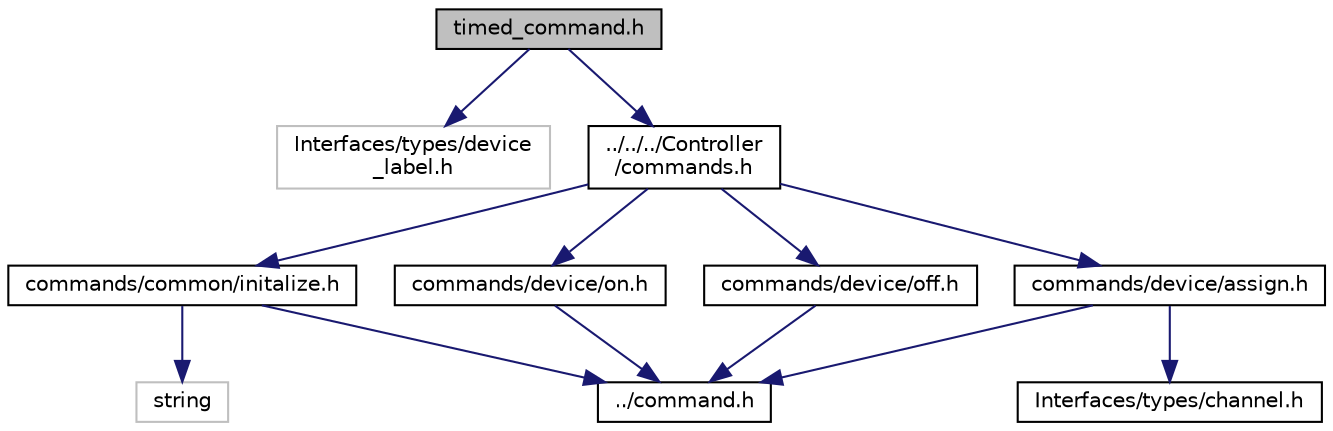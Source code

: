 digraph "timed_command.h"
{
 // LATEX_PDF_SIZE
  edge [fontname="Helvetica",fontsize="10",labelfontname="Helvetica",labelfontsize="10"];
  node [fontname="Helvetica",fontsize="10",shape=record];
  Node1 [label="timed_command.h",height=0.2,width=0.4,color="black", fillcolor="grey75", style="filled", fontcolor="black",tooltip=" "];
  Node1 -> Node2 [color="midnightblue",fontsize="10",style="solid",fontname="Helvetica"];
  Node2 [label="Interfaces/types/device\l_label.h",height=0.2,width=0.4,color="grey75", fillcolor="white", style="filled",tooltip=" "];
  Node1 -> Node3 [color="midnightblue",fontsize="10",style="solid",fontname="Helvetica"];
  Node3 [label="../../../Controller\l/commands.h",height=0.2,width=0.4,color="black", fillcolor="white", style="filled",URL="$commands_8h.html",tooltip="A file to include to get all defined commands. To drop in a new command, you must add the command to ..."];
  Node3 -> Node4 [color="midnightblue",fontsize="10",style="solid",fontname="Helvetica"];
  Node4 [label="commands/common/initalize.h",height=0.2,width=0.4,color="black", fillcolor="white", style="filled",URL="$initalize_8h.html",tooltip=" "];
  Node4 -> Node5 [color="midnightblue",fontsize="10",style="solid",fontname="Helvetica"];
  Node5 [label="string",height=0.2,width=0.4,color="grey75", fillcolor="white", style="filled",tooltip=" "];
  Node4 -> Node6 [color="midnightblue",fontsize="10",style="solid",fontname="Helvetica"];
  Node6 [label="../command.h",height=0.2,width=0.4,color="black", fillcolor="white", style="filled",URL="$command_8h.html",tooltip=" "];
  Node3 -> Node7 [color="midnightblue",fontsize="10",style="solid",fontname="Helvetica"];
  Node7 [label="commands/device/on.h",height=0.2,width=0.4,color="black", fillcolor="white", style="filled",URL="$on_8h.html",tooltip=" "];
  Node7 -> Node6 [color="midnightblue",fontsize="10",style="solid",fontname="Helvetica"];
  Node3 -> Node8 [color="midnightblue",fontsize="10",style="solid",fontname="Helvetica"];
  Node8 [label="commands/device/off.h",height=0.2,width=0.4,color="black", fillcolor="white", style="filled",URL="$off_8h.html",tooltip=" "];
  Node8 -> Node6 [color="midnightblue",fontsize="10",style="solid",fontname="Helvetica"];
  Node3 -> Node9 [color="midnightblue",fontsize="10",style="solid",fontname="Helvetica"];
  Node9 [label="commands/device/assign.h",height=0.2,width=0.4,color="black", fillcolor="white", style="filled",URL="$assign_8h.html",tooltip=" "];
  Node9 -> Node6 [color="midnightblue",fontsize="10",style="solid",fontname="Helvetica"];
  Node9 -> Node10 [color="midnightblue",fontsize="10",style="solid",fontname="Helvetica"];
  Node10 [label="Interfaces/types/channel.h",height=0.2,width=0.4,color="black", fillcolor="white", style="filled",URL="$channel_8h.html",tooltip=" "];
}
